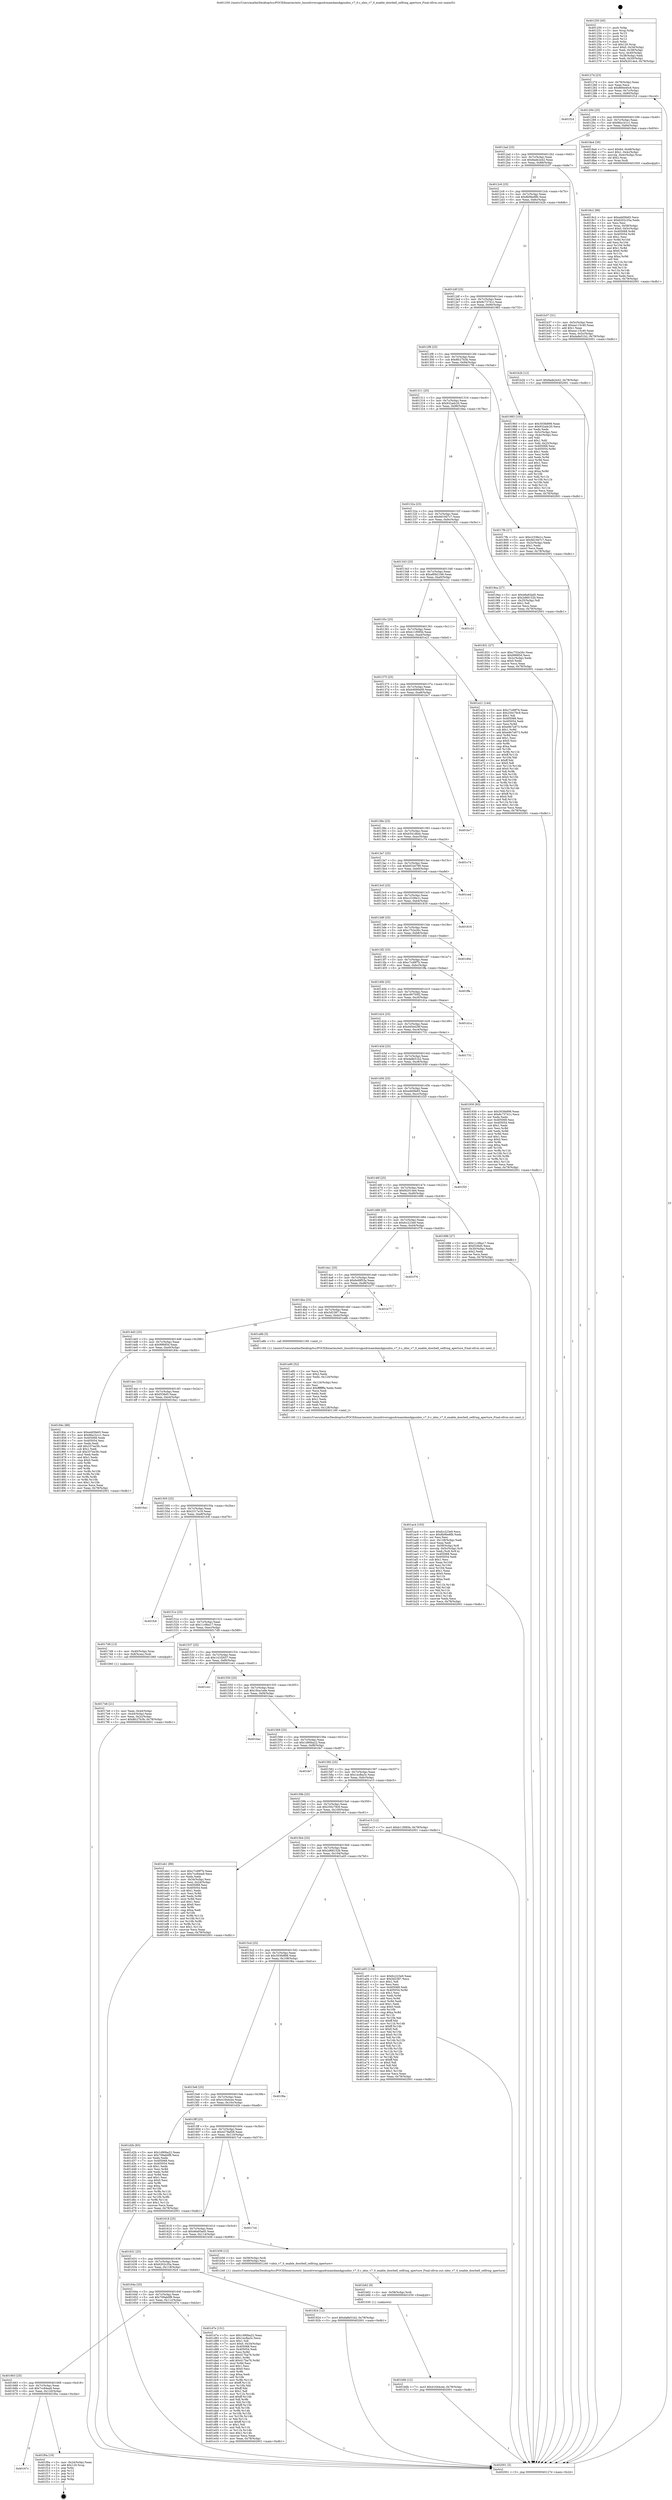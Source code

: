 digraph "0x401250" {
  label = "0x401250 (/mnt/c/Users/mathe/Desktop/tcc/POCII/binaries/extr_linuxdriversgpudrmamdamdgpunbio_v7_0.c_nbio_v7_0_enable_doorbell_selfring_aperture_Final-ollvm.out::main(0))"
  labelloc = "t"
  node[shape=record]

  Entry [label="",width=0.3,height=0.3,shape=circle,fillcolor=black,style=filled]
  "0x40127d" [label="{
     0x40127d [23]\l
     | [instrs]\l
     &nbsp;&nbsp;0x40127d \<+3\>: mov -0x78(%rbp),%eax\l
     &nbsp;&nbsp;0x401280 \<+2\>: mov %eax,%ecx\l
     &nbsp;&nbsp;0x401282 \<+6\>: sub $0x860e40c6,%ecx\l
     &nbsp;&nbsp;0x401288 \<+3\>: mov %eax,-0x7c(%rbp)\l
     &nbsp;&nbsp;0x40128b \<+3\>: mov %ecx,-0x80(%rbp)\l
     &nbsp;&nbsp;0x40128e \<+6\>: je 0000000000401f1d \<main+0xccd\>\l
  }"]
  "0x401f1d" [label="{
     0x401f1d\l
  }", style=dashed]
  "0x401294" [label="{
     0x401294 [25]\l
     | [instrs]\l
     &nbsp;&nbsp;0x401294 \<+5\>: jmp 0000000000401299 \<main+0x49\>\l
     &nbsp;&nbsp;0x401299 \<+3\>: mov -0x7c(%rbp),%eax\l
     &nbsp;&nbsp;0x40129c \<+5\>: sub $0x86a1b1c1,%eax\l
     &nbsp;&nbsp;0x4012a1 \<+6\>: mov %eax,-0x84(%rbp)\l
     &nbsp;&nbsp;0x4012a7 \<+6\>: je 00000000004018a4 \<main+0x654\>\l
  }"]
  Exit [label="",width=0.3,height=0.3,shape=circle,fillcolor=black,style=filled,peripheries=2]
  "0x4018a4" [label="{
     0x4018a4 [30]\l
     | [instrs]\l
     &nbsp;&nbsp;0x4018a4 \<+7\>: movl $0x64,-0x48(%rbp)\l
     &nbsp;&nbsp;0x4018ab \<+7\>: movl $0x1,-0x4c(%rbp)\l
     &nbsp;&nbsp;0x4018b2 \<+4\>: movslq -0x4c(%rbp),%rax\l
     &nbsp;&nbsp;0x4018b6 \<+4\>: shl $0x2,%rax\l
     &nbsp;&nbsp;0x4018ba \<+3\>: mov %rax,%rdi\l
     &nbsp;&nbsp;0x4018bd \<+5\>: call 0000000000401050 \<malloc@plt\>\l
     | [calls]\l
     &nbsp;&nbsp;0x401050 \{1\} (unknown)\l
  }"]
  "0x4012ad" [label="{
     0x4012ad [25]\l
     | [instrs]\l
     &nbsp;&nbsp;0x4012ad \<+5\>: jmp 00000000004012b2 \<main+0x62\>\l
     &nbsp;&nbsp;0x4012b2 \<+3\>: mov -0x7c(%rbp),%eax\l
     &nbsp;&nbsp;0x4012b5 \<+5\>: sub $0x8ade2e42,%eax\l
     &nbsp;&nbsp;0x4012ba \<+6\>: mov %eax,-0x88(%rbp)\l
     &nbsp;&nbsp;0x4012c0 \<+6\>: je 0000000000401b37 \<main+0x8e7\>\l
  }"]
  "0x40167c" [label="{
     0x40167c\l
  }", style=dashed]
  "0x401b37" [label="{
     0x401b37 [31]\l
     | [instrs]\l
     &nbsp;&nbsp;0x401b37 \<+3\>: mov -0x5c(%rbp),%eax\l
     &nbsp;&nbsp;0x401b3a \<+5\>: add $0xea115c40,%eax\l
     &nbsp;&nbsp;0x401b3f \<+3\>: add $0x1,%eax\l
     &nbsp;&nbsp;0x401b42 \<+5\>: sub $0xea115c40,%eax\l
     &nbsp;&nbsp;0x401b47 \<+3\>: mov %eax,-0x5c(%rbp)\l
     &nbsp;&nbsp;0x401b4a \<+7\>: movl $0xda8e51b2,-0x78(%rbp)\l
     &nbsp;&nbsp;0x401b51 \<+5\>: jmp 0000000000402001 \<main+0xdb1\>\l
  }"]
  "0x4012c6" [label="{
     0x4012c6 [25]\l
     | [instrs]\l
     &nbsp;&nbsp;0x4012c6 \<+5\>: jmp 00000000004012cb \<main+0x7b\>\l
     &nbsp;&nbsp;0x4012cb \<+3\>: mov -0x7c(%rbp),%eax\l
     &nbsp;&nbsp;0x4012ce \<+5\>: sub $0x8b9be8fb,%eax\l
     &nbsp;&nbsp;0x4012d3 \<+6\>: mov %eax,-0x8c(%rbp)\l
     &nbsp;&nbsp;0x4012d9 \<+6\>: je 0000000000401b2b \<main+0x8db\>\l
  }"]
  "0x401f0a" [label="{
     0x401f0a [19]\l
     | [instrs]\l
     &nbsp;&nbsp;0x401f0a \<+3\>: mov -0x24(%rbp),%eax\l
     &nbsp;&nbsp;0x401f0d \<+7\>: add $0x120,%rsp\l
     &nbsp;&nbsp;0x401f14 \<+1\>: pop %rbx\l
     &nbsp;&nbsp;0x401f15 \<+2\>: pop %r12\l
     &nbsp;&nbsp;0x401f17 \<+2\>: pop %r14\l
     &nbsp;&nbsp;0x401f19 \<+2\>: pop %r15\l
     &nbsp;&nbsp;0x401f1b \<+1\>: pop %rbp\l
     &nbsp;&nbsp;0x401f1c \<+1\>: ret\l
  }"]
  "0x401b2b" [label="{
     0x401b2b [12]\l
     | [instrs]\l
     &nbsp;&nbsp;0x401b2b \<+7\>: movl $0x8ade2e42,-0x78(%rbp)\l
     &nbsp;&nbsp;0x401b32 \<+5\>: jmp 0000000000402001 \<main+0xdb1\>\l
  }"]
  "0x4012df" [label="{
     0x4012df [25]\l
     | [instrs]\l
     &nbsp;&nbsp;0x4012df \<+5\>: jmp 00000000004012e4 \<main+0x94\>\l
     &nbsp;&nbsp;0x4012e4 \<+3\>: mov -0x7c(%rbp),%eax\l
     &nbsp;&nbsp;0x4012e7 \<+5\>: sub $0x8c73741c,%eax\l
     &nbsp;&nbsp;0x4012ec \<+6\>: mov %eax,-0x90(%rbp)\l
     &nbsp;&nbsp;0x4012f2 \<+6\>: je 0000000000401983 \<main+0x733\>\l
  }"]
  "0x401663" [label="{
     0x401663 [25]\l
     | [instrs]\l
     &nbsp;&nbsp;0x401663 \<+5\>: jmp 0000000000401668 \<main+0x418\>\l
     &nbsp;&nbsp;0x401668 \<+3\>: mov -0x7c(%rbp),%eax\l
     &nbsp;&nbsp;0x40166b \<+5\>: sub $0x7cc84ea9,%eax\l
     &nbsp;&nbsp;0x401670 \<+6\>: mov %eax,-0x120(%rbp)\l
     &nbsp;&nbsp;0x401676 \<+6\>: je 0000000000401f0a \<main+0xcba\>\l
  }"]
  "0x401983" [label="{
     0x401983 [103]\l
     | [instrs]\l
     &nbsp;&nbsp;0x401983 \<+5\>: mov $0x303fe898,%eax\l
     &nbsp;&nbsp;0x401988 \<+5\>: mov $0x932adc20,%ecx\l
     &nbsp;&nbsp;0x40198d \<+2\>: xor %edx,%edx\l
     &nbsp;&nbsp;0x40198f \<+3\>: mov -0x5c(%rbp),%esi\l
     &nbsp;&nbsp;0x401992 \<+3\>: cmp -0x4c(%rbp),%esi\l
     &nbsp;&nbsp;0x401995 \<+4\>: setl %dil\l
     &nbsp;&nbsp;0x401999 \<+4\>: and $0x1,%dil\l
     &nbsp;&nbsp;0x40199d \<+4\>: mov %dil,-0x25(%rbp)\l
     &nbsp;&nbsp;0x4019a1 \<+7\>: mov 0x405068,%esi\l
     &nbsp;&nbsp;0x4019a8 \<+8\>: mov 0x405054,%r8d\l
     &nbsp;&nbsp;0x4019b0 \<+3\>: sub $0x1,%edx\l
     &nbsp;&nbsp;0x4019b3 \<+3\>: mov %esi,%r9d\l
     &nbsp;&nbsp;0x4019b6 \<+3\>: add %edx,%r9d\l
     &nbsp;&nbsp;0x4019b9 \<+4\>: imul %r9d,%esi\l
     &nbsp;&nbsp;0x4019bd \<+3\>: and $0x1,%esi\l
     &nbsp;&nbsp;0x4019c0 \<+3\>: cmp $0x0,%esi\l
     &nbsp;&nbsp;0x4019c3 \<+4\>: sete %dil\l
     &nbsp;&nbsp;0x4019c7 \<+4\>: cmp $0xa,%r8d\l
     &nbsp;&nbsp;0x4019cb \<+4\>: setl %r10b\l
     &nbsp;&nbsp;0x4019cf \<+3\>: mov %dil,%r11b\l
     &nbsp;&nbsp;0x4019d2 \<+3\>: and %r10b,%r11b\l
     &nbsp;&nbsp;0x4019d5 \<+3\>: xor %r10b,%dil\l
     &nbsp;&nbsp;0x4019d8 \<+3\>: or %dil,%r11b\l
     &nbsp;&nbsp;0x4019db \<+4\>: test $0x1,%r11b\l
     &nbsp;&nbsp;0x4019df \<+3\>: cmovne %ecx,%eax\l
     &nbsp;&nbsp;0x4019e2 \<+3\>: mov %eax,-0x78(%rbp)\l
     &nbsp;&nbsp;0x4019e5 \<+5\>: jmp 0000000000402001 \<main+0xdb1\>\l
  }"]
  "0x4012f8" [label="{
     0x4012f8 [25]\l
     | [instrs]\l
     &nbsp;&nbsp;0x4012f8 \<+5\>: jmp 00000000004012fd \<main+0xad\>\l
     &nbsp;&nbsp;0x4012fd \<+3\>: mov -0x7c(%rbp),%eax\l
     &nbsp;&nbsp;0x401300 \<+5\>: sub $0x8fc27b3b,%eax\l
     &nbsp;&nbsp;0x401305 \<+6\>: mov %eax,-0x94(%rbp)\l
     &nbsp;&nbsp;0x40130b \<+6\>: je 00000000004017fb \<main+0x5ab\>\l
  }"]
  "0x401d7e" [label="{
     0x401d7e [151]\l
     | [instrs]\l
     &nbsp;&nbsp;0x401d7e \<+5\>: mov $0x1d90ba22,%eax\l
     &nbsp;&nbsp;0x401d83 \<+5\>: mov $0x1ecfba3c,%ecx\l
     &nbsp;&nbsp;0x401d88 \<+2\>: mov $0x1,%dl\l
     &nbsp;&nbsp;0x401d8a \<+7\>: movl $0x0,-0x34(%rbp)\l
     &nbsp;&nbsp;0x401d91 \<+7\>: mov 0x405068,%esi\l
     &nbsp;&nbsp;0x401d98 \<+7\>: mov 0x405054,%edi\l
     &nbsp;&nbsp;0x401d9f \<+3\>: mov %esi,%r8d\l
     &nbsp;&nbsp;0x401da2 \<+7\>: sub $0x417ba76,%r8d\l
     &nbsp;&nbsp;0x401da9 \<+4\>: sub $0x1,%r8d\l
     &nbsp;&nbsp;0x401dad \<+7\>: add $0x417ba76,%r8d\l
     &nbsp;&nbsp;0x401db4 \<+4\>: imul %r8d,%esi\l
     &nbsp;&nbsp;0x401db8 \<+3\>: and $0x1,%esi\l
     &nbsp;&nbsp;0x401dbb \<+3\>: cmp $0x0,%esi\l
     &nbsp;&nbsp;0x401dbe \<+4\>: sete %r9b\l
     &nbsp;&nbsp;0x401dc2 \<+3\>: cmp $0xa,%edi\l
     &nbsp;&nbsp;0x401dc5 \<+4\>: setl %r10b\l
     &nbsp;&nbsp;0x401dc9 \<+3\>: mov %r9b,%r11b\l
     &nbsp;&nbsp;0x401dcc \<+4\>: xor $0xff,%r11b\l
     &nbsp;&nbsp;0x401dd0 \<+3\>: mov %r10b,%bl\l
     &nbsp;&nbsp;0x401dd3 \<+3\>: xor $0xff,%bl\l
     &nbsp;&nbsp;0x401dd6 \<+3\>: xor $0x1,%dl\l
     &nbsp;&nbsp;0x401dd9 \<+3\>: mov %r11b,%r14b\l
     &nbsp;&nbsp;0x401ddc \<+4\>: and $0xff,%r14b\l
     &nbsp;&nbsp;0x401de0 \<+3\>: and %dl,%r9b\l
     &nbsp;&nbsp;0x401de3 \<+3\>: mov %bl,%r15b\l
     &nbsp;&nbsp;0x401de6 \<+4\>: and $0xff,%r15b\l
     &nbsp;&nbsp;0x401dea \<+3\>: and %dl,%r10b\l
     &nbsp;&nbsp;0x401ded \<+3\>: or %r9b,%r14b\l
     &nbsp;&nbsp;0x401df0 \<+3\>: or %r10b,%r15b\l
     &nbsp;&nbsp;0x401df3 \<+3\>: xor %r15b,%r14b\l
     &nbsp;&nbsp;0x401df6 \<+3\>: or %bl,%r11b\l
     &nbsp;&nbsp;0x401df9 \<+4\>: xor $0xff,%r11b\l
     &nbsp;&nbsp;0x401dfd \<+3\>: or $0x1,%dl\l
     &nbsp;&nbsp;0x401e00 \<+3\>: and %dl,%r11b\l
     &nbsp;&nbsp;0x401e03 \<+3\>: or %r11b,%r14b\l
     &nbsp;&nbsp;0x401e06 \<+4\>: test $0x1,%r14b\l
     &nbsp;&nbsp;0x401e0a \<+3\>: cmovne %ecx,%eax\l
     &nbsp;&nbsp;0x401e0d \<+3\>: mov %eax,-0x78(%rbp)\l
     &nbsp;&nbsp;0x401e10 \<+5\>: jmp 0000000000402001 \<main+0xdb1\>\l
  }"]
  "0x4017fb" [label="{
     0x4017fb [27]\l
     | [instrs]\l
     &nbsp;&nbsp;0x4017fb \<+5\>: mov $0xc2336e1c,%eax\l
     &nbsp;&nbsp;0x401800 \<+5\>: mov $0x9d19d7c7,%ecx\l
     &nbsp;&nbsp;0x401805 \<+3\>: mov -0x2c(%rbp),%edx\l
     &nbsp;&nbsp;0x401808 \<+3\>: cmp $0x1,%edx\l
     &nbsp;&nbsp;0x40180b \<+3\>: cmovl %ecx,%eax\l
     &nbsp;&nbsp;0x40180e \<+3\>: mov %eax,-0x78(%rbp)\l
     &nbsp;&nbsp;0x401811 \<+5\>: jmp 0000000000402001 \<main+0xdb1\>\l
  }"]
  "0x401311" [label="{
     0x401311 [25]\l
     | [instrs]\l
     &nbsp;&nbsp;0x401311 \<+5\>: jmp 0000000000401316 \<main+0xc6\>\l
     &nbsp;&nbsp;0x401316 \<+3\>: mov -0x7c(%rbp),%eax\l
     &nbsp;&nbsp;0x401319 \<+5\>: sub $0x932adc20,%eax\l
     &nbsp;&nbsp;0x40131e \<+6\>: mov %eax,-0x98(%rbp)\l
     &nbsp;&nbsp;0x401324 \<+6\>: je 00000000004019ea \<main+0x79a\>\l
  }"]
  "0x401b6b" [label="{
     0x401b6b [12]\l
     | [instrs]\l
     &nbsp;&nbsp;0x401b6b \<+7\>: movl $0x41644cee,-0x78(%rbp)\l
     &nbsp;&nbsp;0x401b72 \<+5\>: jmp 0000000000402001 \<main+0xdb1\>\l
  }"]
  "0x4019ea" [label="{
     0x4019ea [27]\l
     | [instrs]\l
     &nbsp;&nbsp;0x4019ea \<+5\>: mov $0x46a93ad5,%eax\l
     &nbsp;&nbsp;0x4019ef \<+5\>: mov $0x2d68152b,%ecx\l
     &nbsp;&nbsp;0x4019f4 \<+3\>: mov -0x25(%rbp),%dl\l
     &nbsp;&nbsp;0x4019f7 \<+3\>: test $0x1,%dl\l
     &nbsp;&nbsp;0x4019fa \<+3\>: cmovne %ecx,%eax\l
     &nbsp;&nbsp;0x4019fd \<+3\>: mov %eax,-0x78(%rbp)\l
     &nbsp;&nbsp;0x401a00 \<+5\>: jmp 0000000000402001 \<main+0xdb1\>\l
  }"]
  "0x40132a" [label="{
     0x40132a [25]\l
     | [instrs]\l
     &nbsp;&nbsp;0x40132a \<+5\>: jmp 000000000040132f \<main+0xdf\>\l
     &nbsp;&nbsp;0x40132f \<+3\>: mov -0x7c(%rbp),%eax\l
     &nbsp;&nbsp;0x401332 \<+5\>: sub $0x9d19d7c7,%eax\l
     &nbsp;&nbsp;0x401337 \<+6\>: mov %eax,-0x9c(%rbp)\l
     &nbsp;&nbsp;0x40133d \<+6\>: je 0000000000401831 \<main+0x5e1\>\l
  }"]
  "0x401b62" [label="{
     0x401b62 [9]\l
     | [instrs]\l
     &nbsp;&nbsp;0x401b62 \<+4\>: mov -0x58(%rbp),%rdi\l
     &nbsp;&nbsp;0x401b66 \<+5\>: call 0000000000401030 \<free@plt\>\l
     | [calls]\l
     &nbsp;&nbsp;0x401030 \{1\} (unknown)\l
  }"]
  "0x401831" [label="{
     0x401831 [27]\l
     | [instrs]\l
     &nbsp;&nbsp;0x401831 \<+5\>: mov $0xc752e26c,%eax\l
     &nbsp;&nbsp;0x401836 \<+5\>: mov $0x99685d,%ecx\l
     &nbsp;&nbsp;0x40183b \<+3\>: mov -0x2c(%rbp),%edx\l
     &nbsp;&nbsp;0x40183e \<+3\>: cmp $0x0,%edx\l
     &nbsp;&nbsp;0x401841 \<+3\>: cmove %ecx,%eax\l
     &nbsp;&nbsp;0x401844 \<+3\>: mov %eax,-0x78(%rbp)\l
     &nbsp;&nbsp;0x401847 \<+5\>: jmp 0000000000402001 \<main+0xdb1\>\l
  }"]
  "0x401343" [label="{
     0x401343 [25]\l
     | [instrs]\l
     &nbsp;&nbsp;0x401343 \<+5\>: jmp 0000000000401348 \<main+0xf8\>\l
     &nbsp;&nbsp;0x401348 \<+3\>: mov -0x7c(%rbp),%eax\l
     &nbsp;&nbsp;0x40134b \<+5\>: sub $0xa80b2166,%eax\l
     &nbsp;&nbsp;0x401350 \<+6\>: mov %eax,-0xa0(%rbp)\l
     &nbsp;&nbsp;0x401356 \<+6\>: je 0000000000401c21 \<main+0x9d1\>\l
  }"]
  "0x401ac4" [label="{
     0x401ac4 [103]\l
     | [instrs]\l
     &nbsp;&nbsp;0x401ac4 \<+5\>: mov $0xfcc223e9,%ecx\l
     &nbsp;&nbsp;0x401ac9 \<+5\>: mov $0x8b9be8fb,%edx\l
     &nbsp;&nbsp;0x401ace \<+2\>: xor %esi,%esi\l
     &nbsp;&nbsp;0x401ad0 \<+6\>: mov -0x128(%rbp),%edi\l
     &nbsp;&nbsp;0x401ad6 \<+3\>: imul %eax,%edi\l
     &nbsp;&nbsp;0x401ad9 \<+4\>: mov -0x58(%rbp),%r8\l
     &nbsp;&nbsp;0x401add \<+4\>: movslq -0x5c(%rbp),%r9\l
     &nbsp;&nbsp;0x401ae1 \<+4\>: mov %edi,(%r8,%r9,4)\l
     &nbsp;&nbsp;0x401ae5 \<+7\>: mov 0x405068,%eax\l
     &nbsp;&nbsp;0x401aec \<+7\>: mov 0x405054,%edi\l
     &nbsp;&nbsp;0x401af3 \<+3\>: sub $0x1,%esi\l
     &nbsp;&nbsp;0x401af6 \<+3\>: mov %eax,%r10d\l
     &nbsp;&nbsp;0x401af9 \<+3\>: add %esi,%r10d\l
     &nbsp;&nbsp;0x401afc \<+4\>: imul %r10d,%eax\l
     &nbsp;&nbsp;0x401b00 \<+3\>: and $0x1,%eax\l
     &nbsp;&nbsp;0x401b03 \<+3\>: cmp $0x0,%eax\l
     &nbsp;&nbsp;0x401b06 \<+4\>: sete %r11b\l
     &nbsp;&nbsp;0x401b0a \<+3\>: cmp $0xa,%edi\l
     &nbsp;&nbsp;0x401b0d \<+3\>: setl %bl\l
     &nbsp;&nbsp;0x401b10 \<+3\>: mov %r11b,%r14b\l
     &nbsp;&nbsp;0x401b13 \<+3\>: and %bl,%r14b\l
     &nbsp;&nbsp;0x401b16 \<+3\>: xor %bl,%r11b\l
     &nbsp;&nbsp;0x401b19 \<+3\>: or %r11b,%r14b\l
     &nbsp;&nbsp;0x401b1c \<+4\>: test $0x1,%r14b\l
     &nbsp;&nbsp;0x401b20 \<+3\>: cmovne %edx,%ecx\l
     &nbsp;&nbsp;0x401b23 \<+3\>: mov %ecx,-0x78(%rbp)\l
     &nbsp;&nbsp;0x401b26 \<+5\>: jmp 0000000000402001 \<main+0xdb1\>\l
  }"]
  "0x401c21" [label="{
     0x401c21\l
  }", style=dashed]
  "0x40135c" [label="{
     0x40135c [25]\l
     | [instrs]\l
     &nbsp;&nbsp;0x40135c \<+5\>: jmp 0000000000401361 \<main+0x111\>\l
     &nbsp;&nbsp;0x401361 \<+3\>: mov -0x7c(%rbp),%eax\l
     &nbsp;&nbsp;0x401364 \<+5\>: sub $0xb11f085b,%eax\l
     &nbsp;&nbsp;0x401369 \<+6\>: mov %eax,-0xa4(%rbp)\l
     &nbsp;&nbsp;0x40136f \<+6\>: je 0000000000401e21 \<main+0xbd1\>\l
  }"]
  "0x401a90" [label="{
     0x401a90 [52]\l
     | [instrs]\l
     &nbsp;&nbsp;0x401a90 \<+2\>: xor %ecx,%ecx\l
     &nbsp;&nbsp;0x401a92 \<+5\>: mov $0x2,%edx\l
     &nbsp;&nbsp;0x401a97 \<+6\>: mov %edx,-0x124(%rbp)\l
     &nbsp;&nbsp;0x401a9d \<+1\>: cltd\l
     &nbsp;&nbsp;0x401a9e \<+6\>: mov -0x124(%rbp),%esi\l
     &nbsp;&nbsp;0x401aa4 \<+2\>: idiv %esi\l
     &nbsp;&nbsp;0x401aa6 \<+6\>: imul $0xfffffffe,%edx,%edx\l
     &nbsp;&nbsp;0x401aac \<+2\>: mov %ecx,%edi\l
     &nbsp;&nbsp;0x401aae \<+2\>: sub %edx,%edi\l
     &nbsp;&nbsp;0x401ab0 \<+2\>: mov %ecx,%edx\l
     &nbsp;&nbsp;0x401ab2 \<+3\>: sub $0x1,%edx\l
     &nbsp;&nbsp;0x401ab5 \<+2\>: add %edx,%edi\l
     &nbsp;&nbsp;0x401ab7 \<+2\>: sub %edi,%ecx\l
     &nbsp;&nbsp;0x401ab9 \<+6\>: mov %ecx,-0x128(%rbp)\l
     &nbsp;&nbsp;0x401abf \<+5\>: call 0000000000401160 \<next_i\>\l
     | [calls]\l
     &nbsp;&nbsp;0x401160 \{1\} (/mnt/c/Users/mathe/Desktop/tcc/POCII/binaries/extr_linuxdriversgpudrmamdamdgpunbio_v7_0.c_nbio_v7_0_enable_doorbell_selfring_aperture_Final-ollvm.out::next_i)\l
  }"]
  "0x401e21" [label="{
     0x401e21 [144]\l
     | [instrs]\l
     &nbsp;&nbsp;0x401e21 \<+5\>: mov $0xc7cd9f7b,%eax\l
     &nbsp;&nbsp;0x401e26 \<+5\>: mov $0x250c79c9,%ecx\l
     &nbsp;&nbsp;0x401e2b \<+2\>: mov $0x1,%dl\l
     &nbsp;&nbsp;0x401e2d \<+7\>: mov 0x405068,%esi\l
     &nbsp;&nbsp;0x401e34 \<+7\>: mov 0x405054,%edi\l
     &nbsp;&nbsp;0x401e3b \<+3\>: mov %esi,%r8d\l
     &nbsp;&nbsp;0x401e3e \<+7\>: sub $0xe9e7a973,%r8d\l
     &nbsp;&nbsp;0x401e45 \<+4\>: sub $0x1,%r8d\l
     &nbsp;&nbsp;0x401e49 \<+7\>: add $0xe9e7a973,%r8d\l
     &nbsp;&nbsp;0x401e50 \<+4\>: imul %r8d,%esi\l
     &nbsp;&nbsp;0x401e54 \<+3\>: and $0x1,%esi\l
     &nbsp;&nbsp;0x401e57 \<+3\>: cmp $0x0,%esi\l
     &nbsp;&nbsp;0x401e5a \<+4\>: sete %r9b\l
     &nbsp;&nbsp;0x401e5e \<+3\>: cmp $0xa,%edi\l
     &nbsp;&nbsp;0x401e61 \<+4\>: setl %r10b\l
     &nbsp;&nbsp;0x401e65 \<+3\>: mov %r9b,%r11b\l
     &nbsp;&nbsp;0x401e68 \<+4\>: xor $0xff,%r11b\l
     &nbsp;&nbsp;0x401e6c \<+3\>: mov %r10b,%bl\l
     &nbsp;&nbsp;0x401e6f \<+3\>: xor $0xff,%bl\l
     &nbsp;&nbsp;0x401e72 \<+3\>: xor $0x0,%dl\l
     &nbsp;&nbsp;0x401e75 \<+3\>: mov %r11b,%r14b\l
     &nbsp;&nbsp;0x401e78 \<+4\>: and $0x0,%r14b\l
     &nbsp;&nbsp;0x401e7c \<+3\>: and %dl,%r9b\l
     &nbsp;&nbsp;0x401e7f \<+3\>: mov %bl,%r15b\l
     &nbsp;&nbsp;0x401e82 \<+4\>: and $0x0,%r15b\l
     &nbsp;&nbsp;0x401e86 \<+3\>: and %dl,%r10b\l
     &nbsp;&nbsp;0x401e89 \<+3\>: or %r9b,%r14b\l
     &nbsp;&nbsp;0x401e8c \<+3\>: or %r10b,%r15b\l
     &nbsp;&nbsp;0x401e8f \<+3\>: xor %r15b,%r14b\l
     &nbsp;&nbsp;0x401e92 \<+3\>: or %bl,%r11b\l
     &nbsp;&nbsp;0x401e95 \<+4\>: xor $0xff,%r11b\l
     &nbsp;&nbsp;0x401e99 \<+3\>: or $0x0,%dl\l
     &nbsp;&nbsp;0x401e9c \<+3\>: and %dl,%r11b\l
     &nbsp;&nbsp;0x401e9f \<+3\>: or %r11b,%r14b\l
     &nbsp;&nbsp;0x401ea2 \<+4\>: test $0x1,%r14b\l
     &nbsp;&nbsp;0x401ea6 \<+3\>: cmovne %ecx,%eax\l
     &nbsp;&nbsp;0x401ea9 \<+3\>: mov %eax,-0x78(%rbp)\l
     &nbsp;&nbsp;0x401eac \<+5\>: jmp 0000000000402001 \<main+0xdb1\>\l
  }"]
  "0x401375" [label="{
     0x401375 [25]\l
     | [instrs]\l
     &nbsp;&nbsp;0x401375 \<+5\>: jmp 000000000040137a \<main+0x12a\>\l
     &nbsp;&nbsp;0x40137a \<+3\>: mov -0x7c(%rbp),%eax\l
     &nbsp;&nbsp;0x40137d \<+5\>: sub $0xb4690a09,%eax\l
     &nbsp;&nbsp;0x401382 \<+6\>: mov %eax,-0xa8(%rbp)\l
     &nbsp;&nbsp;0x401388 \<+6\>: je 0000000000401bc7 \<main+0x977\>\l
  }"]
  "0x40164a" [label="{
     0x40164a [25]\l
     | [instrs]\l
     &nbsp;&nbsp;0x40164a \<+5\>: jmp 000000000040164f \<main+0x3ff\>\l
     &nbsp;&nbsp;0x40164f \<+3\>: mov -0x7c(%rbp),%eax\l
     &nbsp;&nbsp;0x401652 \<+5\>: sub $0x709ab0f8,%eax\l
     &nbsp;&nbsp;0x401657 \<+6\>: mov %eax,-0x11c(%rbp)\l
     &nbsp;&nbsp;0x40165d \<+6\>: je 0000000000401d7e \<main+0xb2e\>\l
  }"]
  "0x401bc7" [label="{
     0x401bc7\l
  }", style=dashed]
  "0x40138e" [label="{
     0x40138e [25]\l
     | [instrs]\l
     &nbsp;&nbsp;0x40138e \<+5\>: jmp 0000000000401393 \<main+0x143\>\l
     &nbsp;&nbsp;0x401393 \<+3\>: mov -0x7c(%rbp),%eax\l
     &nbsp;&nbsp;0x401396 \<+5\>: sub $0xb541dbdc,%eax\l
     &nbsp;&nbsp;0x40139b \<+6\>: mov %eax,-0xac(%rbp)\l
     &nbsp;&nbsp;0x4013a1 \<+6\>: je 0000000000401c74 \<main+0xa24\>\l
  }"]
  "0x401924" [label="{
     0x401924 [12]\l
     | [instrs]\l
     &nbsp;&nbsp;0x401924 \<+7\>: movl $0xda8e51b2,-0x78(%rbp)\l
     &nbsp;&nbsp;0x40192b \<+5\>: jmp 0000000000402001 \<main+0xdb1\>\l
  }"]
  "0x401c74" [label="{
     0x401c74\l
  }", style=dashed]
  "0x4013a7" [label="{
     0x4013a7 [25]\l
     | [instrs]\l
     &nbsp;&nbsp;0x4013a7 \<+5\>: jmp 00000000004013ac \<main+0x15c\>\l
     &nbsp;&nbsp;0x4013ac \<+3\>: mov -0x7c(%rbp),%eax\l
     &nbsp;&nbsp;0x4013af \<+5\>: sub $0xb91b4799,%eax\l
     &nbsp;&nbsp;0x4013b4 \<+6\>: mov %eax,-0xb0(%rbp)\l
     &nbsp;&nbsp;0x4013ba \<+6\>: je 0000000000401ced \<main+0xa9d\>\l
  }"]
  "0x401631" [label="{
     0x401631 [25]\l
     | [instrs]\l
     &nbsp;&nbsp;0x401631 \<+5\>: jmp 0000000000401636 \<main+0x3e6\>\l
     &nbsp;&nbsp;0x401636 \<+3\>: mov -0x7c(%rbp),%eax\l
     &nbsp;&nbsp;0x401639 \<+5\>: sub $0x6202c35a,%eax\l
     &nbsp;&nbsp;0x40163e \<+6\>: mov %eax,-0x118(%rbp)\l
     &nbsp;&nbsp;0x401644 \<+6\>: je 0000000000401924 \<main+0x6d4\>\l
  }"]
  "0x401ced" [label="{
     0x401ced\l
  }", style=dashed]
  "0x4013c0" [label="{
     0x4013c0 [25]\l
     | [instrs]\l
     &nbsp;&nbsp;0x4013c0 \<+5\>: jmp 00000000004013c5 \<main+0x175\>\l
     &nbsp;&nbsp;0x4013c5 \<+3\>: mov -0x7c(%rbp),%eax\l
     &nbsp;&nbsp;0x4013c8 \<+5\>: sub $0xc2336e1c,%eax\l
     &nbsp;&nbsp;0x4013cd \<+6\>: mov %eax,-0xb4(%rbp)\l
     &nbsp;&nbsp;0x4013d3 \<+6\>: je 0000000000401816 \<main+0x5c6\>\l
  }"]
  "0x401b56" [label="{
     0x401b56 [12]\l
     | [instrs]\l
     &nbsp;&nbsp;0x401b56 \<+4\>: mov -0x58(%rbp),%rdi\l
     &nbsp;&nbsp;0x401b5a \<+3\>: mov -0x48(%rbp),%esi\l
     &nbsp;&nbsp;0x401b5d \<+5\>: call 0000000000401240 \<nbio_v7_0_enable_doorbell_selfring_aperture\>\l
     | [calls]\l
     &nbsp;&nbsp;0x401240 \{1\} (/mnt/c/Users/mathe/Desktop/tcc/POCII/binaries/extr_linuxdriversgpudrmamdamdgpunbio_v7_0.c_nbio_v7_0_enable_doorbell_selfring_aperture_Final-ollvm.out::nbio_v7_0_enable_doorbell_selfring_aperture)\l
  }"]
  "0x401816" [label="{
     0x401816\l
  }", style=dashed]
  "0x4013d9" [label="{
     0x4013d9 [25]\l
     | [instrs]\l
     &nbsp;&nbsp;0x4013d9 \<+5\>: jmp 00000000004013de \<main+0x18e\>\l
     &nbsp;&nbsp;0x4013de \<+3\>: mov -0x7c(%rbp),%eax\l
     &nbsp;&nbsp;0x4013e1 \<+5\>: sub $0xc752e26c,%eax\l
     &nbsp;&nbsp;0x4013e6 \<+6\>: mov %eax,-0xb8(%rbp)\l
     &nbsp;&nbsp;0x4013ec \<+6\>: je 0000000000401d0e \<main+0xabe\>\l
  }"]
  "0x401618" [label="{
     0x401618 [25]\l
     | [instrs]\l
     &nbsp;&nbsp;0x401618 \<+5\>: jmp 000000000040161d \<main+0x3cd\>\l
     &nbsp;&nbsp;0x40161d \<+3\>: mov -0x7c(%rbp),%eax\l
     &nbsp;&nbsp;0x401620 \<+5\>: sub $0x46a93ad5,%eax\l
     &nbsp;&nbsp;0x401625 \<+6\>: mov %eax,-0x114(%rbp)\l
     &nbsp;&nbsp;0x40162b \<+6\>: je 0000000000401b56 \<main+0x906\>\l
  }"]
  "0x401d0e" [label="{
     0x401d0e\l
  }", style=dashed]
  "0x4013f2" [label="{
     0x4013f2 [25]\l
     | [instrs]\l
     &nbsp;&nbsp;0x4013f2 \<+5\>: jmp 00000000004013f7 \<main+0x1a7\>\l
     &nbsp;&nbsp;0x4013f7 \<+3\>: mov -0x7c(%rbp),%eax\l
     &nbsp;&nbsp;0x4013fa \<+5\>: sub $0xc7cd9f7b,%eax\l
     &nbsp;&nbsp;0x4013ff \<+6\>: mov %eax,-0xbc(%rbp)\l
     &nbsp;&nbsp;0x401405 \<+6\>: je 0000000000401ffa \<main+0xdaa\>\l
  }"]
  "0x4017cd" [label="{
     0x4017cd\l
  }", style=dashed]
  "0x401ffa" [label="{
     0x401ffa\l
  }", style=dashed]
  "0x40140b" [label="{
     0x40140b [25]\l
     | [instrs]\l
     &nbsp;&nbsp;0x40140b \<+5\>: jmp 0000000000401410 \<main+0x1c0\>\l
     &nbsp;&nbsp;0x401410 \<+3\>: mov -0x7c(%rbp),%eax\l
     &nbsp;&nbsp;0x401413 \<+5\>: sub $0xc90750f2,%eax\l
     &nbsp;&nbsp;0x401418 \<+6\>: mov %eax,-0xc0(%rbp)\l
     &nbsp;&nbsp;0x40141e \<+6\>: je 0000000000401d1a \<main+0xaca\>\l
  }"]
  "0x4015ff" [label="{
     0x4015ff [25]\l
     | [instrs]\l
     &nbsp;&nbsp;0x4015ff \<+5\>: jmp 0000000000401604 \<main+0x3b4\>\l
     &nbsp;&nbsp;0x401604 \<+3\>: mov -0x7c(%rbp),%eax\l
     &nbsp;&nbsp;0x401607 \<+5\>: sub $0x4278af28,%eax\l
     &nbsp;&nbsp;0x40160c \<+6\>: mov %eax,-0x110(%rbp)\l
     &nbsp;&nbsp;0x401612 \<+6\>: je 00000000004017cd \<main+0x57d\>\l
  }"]
  "0x401d1a" [label="{
     0x401d1a\l
  }", style=dashed]
  "0x401424" [label="{
     0x401424 [25]\l
     | [instrs]\l
     &nbsp;&nbsp;0x401424 \<+5\>: jmp 0000000000401429 \<main+0x1d9\>\l
     &nbsp;&nbsp;0x401429 \<+3\>: mov -0x7c(%rbp),%eax\l
     &nbsp;&nbsp;0x40142c \<+5\>: sub $0xd45e429f,%eax\l
     &nbsp;&nbsp;0x401431 \<+6\>: mov %eax,-0xc4(%rbp)\l
     &nbsp;&nbsp;0x401437 \<+6\>: je 0000000000401731 \<main+0x4e1\>\l
  }"]
  "0x401d2b" [label="{
     0x401d2b [83]\l
     | [instrs]\l
     &nbsp;&nbsp;0x401d2b \<+5\>: mov $0x1d90ba22,%eax\l
     &nbsp;&nbsp;0x401d30 \<+5\>: mov $0x709ab0f8,%ecx\l
     &nbsp;&nbsp;0x401d35 \<+2\>: xor %edx,%edx\l
     &nbsp;&nbsp;0x401d37 \<+7\>: mov 0x405068,%esi\l
     &nbsp;&nbsp;0x401d3e \<+7\>: mov 0x405054,%edi\l
     &nbsp;&nbsp;0x401d45 \<+3\>: sub $0x1,%edx\l
     &nbsp;&nbsp;0x401d48 \<+3\>: mov %esi,%r8d\l
     &nbsp;&nbsp;0x401d4b \<+3\>: add %edx,%r8d\l
     &nbsp;&nbsp;0x401d4e \<+4\>: imul %r8d,%esi\l
     &nbsp;&nbsp;0x401d52 \<+3\>: and $0x1,%esi\l
     &nbsp;&nbsp;0x401d55 \<+3\>: cmp $0x0,%esi\l
     &nbsp;&nbsp;0x401d58 \<+4\>: sete %r9b\l
     &nbsp;&nbsp;0x401d5c \<+3\>: cmp $0xa,%edi\l
     &nbsp;&nbsp;0x401d5f \<+4\>: setl %r10b\l
     &nbsp;&nbsp;0x401d63 \<+3\>: mov %r9b,%r11b\l
     &nbsp;&nbsp;0x401d66 \<+3\>: and %r10b,%r11b\l
     &nbsp;&nbsp;0x401d69 \<+3\>: xor %r10b,%r9b\l
     &nbsp;&nbsp;0x401d6c \<+3\>: or %r9b,%r11b\l
     &nbsp;&nbsp;0x401d6f \<+4\>: test $0x1,%r11b\l
     &nbsp;&nbsp;0x401d73 \<+3\>: cmovne %ecx,%eax\l
     &nbsp;&nbsp;0x401d76 \<+3\>: mov %eax,-0x78(%rbp)\l
     &nbsp;&nbsp;0x401d79 \<+5\>: jmp 0000000000402001 \<main+0xdb1\>\l
  }"]
  "0x401731" [label="{
     0x401731\l
  }", style=dashed]
  "0x40143d" [label="{
     0x40143d [25]\l
     | [instrs]\l
     &nbsp;&nbsp;0x40143d \<+5\>: jmp 0000000000401442 \<main+0x1f2\>\l
     &nbsp;&nbsp;0x401442 \<+3\>: mov -0x7c(%rbp),%eax\l
     &nbsp;&nbsp;0x401445 \<+5\>: sub $0xda8e51b2,%eax\l
     &nbsp;&nbsp;0x40144a \<+6\>: mov %eax,-0xc8(%rbp)\l
     &nbsp;&nbsp;0x401450 \<+6\>: je 0000000000401930 \<main+0x6e0\>\l
  }"]
  "0x4015e6" [label="{
     0x4015e6 [25]\l
     | [instrs]\l
     &nbsp;&nbsp;0x4015e6 \<+5\>: jmp 00000000004015eb \<main+0x39b\>\l
     &nbsp;&nbsp;0x4015eb \<+3\>: mov -0x7c(%rbp),%eax\l
     &nbsp;&nbsp;0x4015ee \<+5\>: sub $0x41644cee,%eax\l
     &nbsp;&nbsp;0x4015f3 \<+6\>: mov %eax,-0x10c(%rbp)\l
     &nbsp;&nbsp;0x4015f9 \<+6\>: je 0000000000401d2b \<main+0xadb\>\l
  }"]
  "0x401930" [label="{
     0x401930 [83]\l
     | [instrs]\l
     &nbsp;&nbsp;0x401930 \<+5\>: mov $0x303fe898,%eax\l
     &nbsp;&nbsp;0x401935 \<+5\>: mov $0x8c73741c,%ecx\l
     &nbsp;&nbsp;0x40193a \<+2\>: xor %edx,%edx\l
     &nbsp;&nbsp;0x40193c \<+7\>: mov 0x405068,%esi\l
     &nbsp;&nbsp;0x401943 \<+7\>: mov 0x405054,%edi\l
     &nbsp;&nbsp;0x40194a \<+3\>: sub $0x1,%edx\l
     &nbsp;&nbsp;0x40194d \<+3\>: mov %esi,%r8d\l
     &nbsp;&nbsp;0x401950 \<+3\>: add %edx,%r8d\l
     &nbsp;&nbsp;0x401953 \<+4\>: imul %r8d,%esi\l
     &nbsp;&nbsp;0x401957 \<+3\>: and $0x1,%esi\l
     &nbsp;&nbsp;0x40195a \<+3\>: cmp $0x0,%esi\l
     &nbsp;&nbsp;0x40195d \<+4\>: sete %r9b\l
     &nbsp;&nbsp;0x401961 \<+3\>: cmp $0xa,%edi\l
     &nbsp;&nbsp;0x401964 \<+4\>: setl %r10b\l
     &nbsp;&nbsp;0x401968 \<+3\>: mov %r9b,%r11b\l
     &nbsp;&nbsp;0x40196b \<+3\>: and %r10b,%r11b\l
     &nbsp;&nbsp;0x40196e \<+3\>: xor %r10b,%r9b\l
     &nbsp;&nbsp;0x401971 \<+3\>: or %r9b,%r11b\l
     &nbsp;&nbsp;0x401974 \<+4\>: test $0x1,%r11b\l
     &nbsp;&nbsp;0x401978 \<+3\>: cmovne %ecx,%eax\l
     &nbsp;&nbsp;0x40197b \<+3\>: mov %eax,-0x78(%rbp)\l
     &nbsp;&nbsp;0x40197e \<+5\>: jmp 0000000000402001 \<main+0xdb1\>\l
  }"]
  "0x401456" [label="{
     0x401456 [25]\l
     | [instrs]\l
     &nbsp;&nbsp;0x401456 \<+5\>: jmp 000000000040145b \<main+0x20b\>\l
     &nbsp;&nbsp;0x40145b \<+3\>: mov -0x7c(%rbp),%eax\l
     &nbsp;&nbsp;0x40145e \<+5\>: sub $0xedd5fe65,%eax\l
     &nbsp;&nbsp;0x401463 \<+6\>: mov %eax,-0xcc(%rbp)\l
     &nbsp;&nbsp;0x401469 \<+6\>: je 0000000000401f35 \<main+0xce5\>\l
  }"]
  "0x401f6a" [label="{
     0x401f6a\l
  }", style=dashed]
  "0x401f35" [label="{
     0x401f35\l
  }", style=dashed]
  "0x40146f" [label="{
     0x40146f [25]\l
     | [instrs]\l
     &nbsp;&nbsp;0x40146f \<+5\>: jmp 0000000000401474 \<main+0x224\>\l
     &nbsp;&nbsp;0x401474 \<+3\>: mov -0x7c(%rbp),%eax\l
     &nbsp;&nbsp;0x401477 \<+5\>: sub $0xf42014e4,%eax\l
     &nbsp;&nbsp;0x40147c \<+6\>: mov %eax,-0xd0(%rbp)\l
     &nbsp;&nbsp;0x401482 \<+6\>: je 0000000000401686 \<main+0x436\>\l
  }"]
  "0x4015cd" [label="{
     0x4015cd [25]\l
     | [instrs]\l
     &nbsp;&nbsp;0x4015cd \<+5\>: jmp 00000000004015d2 \<main+0x382\>\l
     &nbsp;&nbsp;0x4015d2 \<+3\>: mov -0x7c(%rbp),%eax\l
     &nbsp;&nbsp;0x4015d5 \<+5\>: sub $0x303fe898,%eax\l
     &nbsp;&nbsp;0x4015da \<+6\>: mov %eax,-0x108(%rbp)\l
     &nbsp;&nbsp;0x4015e0 \<+6\>: je 0000000000401f6a \<main+0xd1a\>\l
  }"]
  "0x401686" [label="{
     0x401686 [27]\l
     | [instrs]\l
     &nbsp;&nbsp;0x401686 \<+5\>: mov $0x11c9ba17,%eax\l
     &nbsp;&nbsp;0x40168b \<+5\>: mov $0xf336d5,%ecx\l
     &nbsp;&nbsp;0x401690 \<+3\>: mov -0x30(%rbp),%edx\l
     &nbsp;&nbsp;0x401693 \<+3\>: cmp $0x2,%edx\l
     &nbsp;&nbsp;0x401696 \<+3\>: cmovne %ecx,%eax\l
     &nbsp;&nbsp;0x401699 \<+3\>: mov %eax,-0x78(%rbp)\l
     &nbsp;&nbsp;0x40169c \<+5\>: jmp 0000000000402001 \<main+0xdb1\>\l
  }"]
  "0x401488" [label="{
     0x401488 [25]\l
     | [instrs]\l
     &nbsp;&nbsp;0x401488 \<+5\>: jmp 000000000040148d \<main+0x23d\>\l
     &nbsp;&nbsp;0x40148d \<+3\>: mov -0x7c(%rbp),%eax\l
     &nbsp;&nbsp;0x401490 \<+5\>: sub $0xfcc223e9,%eax\l
     &nbsp;&nbsp;0x401495 \<+6\>: mov %eax,-0xd4(%rbp)\l
     &nbsp;&nbsp;0x40149b \<+6\>: je 0000000000401f76 \<main+0xd26\>\l
  }"]
  "0x402001" [label="{
     0x402001 [5]\l
     | [instrs]\l
     &nbsp;&nbsp;0x402001 \<+5\>: jmp 000000000040127d \<main+0x2d\>\l
  }"]
  "0x401250" [label="{
     0x401250 [45]\l
     | [instrs]\l
     &nbsp;&nbsp;0x401250 \<+1\>: push %rbp\l
     &nbsp;&nbsp;0x401251 \<+3\>: mov %rsp,%rbp\l
     &nbsp;&nbsp;0x401254 \<+2\>: push %r15\l
     &nbsp;&nbsp;0x401256 \<+2\>: push %r14\l
     &nbsp;&nbsp;0x401258 \<+2\>: push %r12\l
     &nbsp;&nbsp;0x40125a \<+1\>: push %rbx\l
     &nbsp;&nbsp;0x40125b \<+7\>: sub $0x120,%rsp\l
     &nbsp;&nbsp;0x401262 \<+7\>: movl $0x0,-0x34(%rbp)\l
     &nbsp;&nbsp;0x401269 \<+3\>: mov %edi,-0x38(%rbp)\l
     &nbsp;&nbsp;0x40126c \<+4\>: mov %rsi,-0x40(%rbp)\l
     &nbsp;&nbsp;0x401270 \<+3\>: mov -0x38(%rbp),%edi\l
     &nbsp;&nbsp;0x401273 \<+3\>: mov %edi,-0x30(%rbp)\l
     &nbsp;&nbsp;0x401276 \<+7\>: movl $0xf42014e4,-0x78(%rbp)\l
  }"]
  "0x401a05" [label="{
     0x401a05 [134]\l
     | [instrs]\l
     &nbsp;&nbsp;0x401a05 \<+5\>: mov $0xfcc223e9,%eax\l
     &nbsp;&nbsp;0x401a0a \<+5\>: mov $0x5d2387,%ecx\l
     &nbsp;&nbsp;0x401a0f \<+2\>: mov $0x1,%dl\l
     &nbsp;&nbsp;0x401a11 \<+2\>: xor %esi,%esi\l
     &nbsp;&nbsp;0x401a13 \<+7\>: mov 0x405068,%edi\l
     &nbsp;&nbsp;0x401a1a \<+8\>: mov 0x405054,%r8d\l
     &nbsp;&nbsp;0x401a22 \<+3\>: sub $0x1,%esi\l
     &nbsp;&nbsp;0x401a25 \<+3\>: mov %edi,%r9d\l
     &nbsp;&nbsp;0x401a28 \<+3\>: add %esi,%r9d\l
     &nbsp;&nbsp;0x401a2b \<+4\>: imul %r9d,%edi\l
     &nbsp;&nbsp;0x401a2f \<+3\>: and $0x1,%edi\l
     &nbsp;&nbsp;0x401a32 \<+3\>: cmp $0x0,%edi\l
     &nbsp;&nbsp;0x401a35 \<+4\>: sete %r10b\l
     &nbsp;&nbsp;0x401a39 \<+4\>: cmp $0xa,%r8d\l
     &nbsp;&nbsp;0x401a3d \<+4\>: setl %r11b\l
     &nbsp;&nbsp;0x401a41 \<+3\>: mov %r10b,%bl\l
     &nbsp;&nbsp;0x401a44 \<+3\>: xor $0xff,%bl\l
     &nbsp;&nbsp;0x401a47 \<+3\>: mov %r11b,%r14b\l
     &nbsp;&nbsp;0x401a4a \<+4\>: xor $0xff,%r14b\l
     &nbsp;&nbsp;0x401a4e \<+3\>: xor $0x0,%dl\l
     &nbsp;&nbsp;0x401a51 \<+3\>: mov %bl,%r15b\l
     &nbsp;&nbsp;0x401a54 \<+4\>: and $0x0,%r15b\l
     &nbsp;&nbsp;0x401a58 \<+3\>: and %dl,%r10b\l
     &nbsp;&nbsp;0x401a5b \<+3\>: mov %r14b,%r12b\l
     &nbsp;&nbsp;0x401a5e \<+4\>: and $0x0,%r12b\l
     &nbsp;&nbsp;0x401a62 \<+3\>: and %dl,%r11b\l
     &nbsp;&nbsp;0x401a65 \<+3\>: or %r10b,%r15b\l
     &nbsp;&nbsp;0x401a68 \<+3\>: or %r11b,%r12b\l
     &nbsp;&nbsp;0x401a6b \<+3\>: xor %r12b,%r15b\l
     &nbsp;&nbsp;0x401a6e \<+3\>: or %r14b,%bl\l
     &nbsp;&nbsp;0x401a71 \<+3\>: xor $0xff,%bl\l
     &nbsp;&nbsp;0x401a74 \<+3\>: or $0x0,%dl\l
     &nbsp;&nbsp;0x401a77 \<+2\>: and %dl,%bl\l
     &nbsp;&nbsp;0x401a79 \<+3\>: or %bl,%r15b\l
     &nbsp;&nbsp;0x401a7c \<+4\>: test $0x1,%r15b\l
     &nbsp;&nbsp;0x401a80 \<+3\>: cmovne %ecx,%eax\l
     &nbsp;&nbsp;0x401a83 \<+3\>: mov %eax,-0x78(%rbp)\l
     &nbsp;&nbsp;0x401a86 \<+5\>: jmp 0000000000402001 \<main+0xdb1\>\l
  }"]
  "0x401f76" [label="{
     0x401f76\l
  }", style=dashed]
  "0x4014a1" [label="{
     0x4014a1 [25]\l
     | [instrs]\l
     &nbsp;&nbsp;0x4014a1 \<+5\>: jmp 00000000004014a6 \<main+0x256\>\l
     &nbsp;&nbsp;0x4014a6 \<+3\>: mov -0x7c(%rbp),%eax\l
     &nbsp;&nbsp;0x4014a9 \<+5\>: sub $0xfe49f53a,%eax\l
     &nbsp;&nbsp;0x4014ae \<+6\>: mov %eax,-0xd8(%rbp)\l
     &nbsp;&nbsp;0x4014b4 \<+6\>: je 0000000000401b77 \<main+0x927\>\l
  }"]
  "0x4015b4" [label="{
     0x4015b4 [25]\l
     | [instrs]\l
     &nbsp;&nbsp;0x4015b4 \<+5\>: jmp 00000000004015b9 \<main+0x369\>\l
     &nbsp;&nbsp;0x4015b9 \<+3\>: mov -0x7c(%rbp),%eax\l
     &nbsp;&nbsp;0x4015bc \<+5\>: sub $0x2d68152b,%eax\l
     &nbsp;&nbsp;0x4015c1 \<+6\>: mov %eax,-0x104(%rbp)\l
     &nbsp;&nbsp;0x4015c7 \<+6\>: je 0000000000401a05 \<main+0x7b5\>\l
  }"]
  "0x401b77" [label="{
     0x401b77\l
  }", style=dashed]
  "0x4014ba" [label="{
     0x4014ba [25]\l
     | [instrs]\l
     &nbsp;&nbsp;0x4014ba \<+5\>: jmp 00000000004014bf \<main+0x26f\>\l
     &nbsp;&nbsp;0x4014bf \<+3\>: mov -0x7c(%rbp),%eax\l
     &nbsp;&nbsp;0x4014c2 \<+5\>: sub $0x5d2387,%eax\l
     &nbsp;&nbsp;0x4014c7 \<+6\>: mov %eax,-0xdc(%rbp)\l
     &nbsp;&nbsp;0x4014cd \<+6\>: je 0000000000401a8b \<main+0x83b\>\l
  }"]
  "0x401eb1" [label="{
     0x401eb1 [89]\l
     | [instrs]\l
     &nbsp;&nbsp;0x401eb1 \<+5\>: mov $0xc7cd9f7b,%eax\l
     &nbsp;&nbsp;0x401eb6 \<+5\>: mov $0x7cc84ea9,%ecx\l
     &nbsp;&nbsp;0x401ebb \<+2\>: xor %edx,%edx\l
     &nbsp;&nbsp;0x401ebd \<+3\>: mov -0x34(%rbp),%esi\l
     &nbsp;&nbsp;0x401ec0 \<+3\>: mov %esi,-0x24(%rbp)\l
     &nbsp;&nbsp;0x401ec3 \<+7\>: mov 0x405068,%esi\l
     &nbsp;&nbsp;0x401eca \<+7\>: mov 0x405054,%edi\l
     &nbsp;&nbsp;0x401ed1 \<+3\>: sub $0x1,%edx\l
     &nbsp;&nbsp;0x401ed4 \<+3\>: mov %esi,%r8d\l
     &nbsp;&nbsp;0x401ed7 \<+3\>: add %edx,%r8d\l
     &nbsp;&nbsp;0x401eda \<+4\>: imul %r8d,%esi\l
     &nbsp;&nbsp;0x401ede \<+3\>: and $0x1,%esi\l
     &nbsp;&nbsp;0x401ee1 \<+3\>: cmp $0x0,%esi\l
     &nbsp;&nbsp;0x401ee4 \<+4\>: sete %r9b\l
     &nbsp;&nbsp;0x401ee8 \<+3\>: cmp $0xa,%edi\l
     &nbsp;&nbsp;0x401eeb \<+4\>: setl %r10b\l
     &nbsp;&nbsp;0x401eef \<+3\>: mov %r9b,%r11b\l
     &nbsp;&nbsp;0x401ef2 \<+3\>: and %r10b,%r11b\l
     &nbsp;&nbsp;0x401ef5 \<+3\>: xor %r10b,%r9b\l
     &nbsp;&nbsp;0x401ef8 \<+3\>: or %r9b,%r11b\l
     &nbsp;&nbsp;0x401efb \<+4\>: test $0x1,%r11b\l
     &nbsp;&nbsp;0x401eff \<+3\>: cmovne %ecx,%eax\l
     &nbsp;&nbsp;0x401f02 \<+3\>: mov %eax,-0x78(%rbp)\l
     &nbsp;&nbsp;0x401f05 \<+5\>: jmp 0000000000402001 \<main+0xdb1\>\l
  }"]
  "0x401a8b" [label="{
     0x401a8b [5]\l
     | [instrs]\l
     &nbsp;&nbsp;0x401a8b \<+5\>: call 0000000000401160 \<next_i\>\l
     | [calls]\l
     &nbsp;&nbsp;0x401160 \{1\} (/mnt/c/Users/mathe/Desktop/tcc/POCII/binaries/extr_linuxdriversgpudrmamdamdgpunbio_v7_0.c_nbio_v7_0_enable_doorbell_selfring_aperture_Final-ollvm.out::next_i)\l
  }"]
  "0x4014d3" [label="{
     0x4014d3 [25]\l
     | [instrs]\l
     &nbsp;&nbsp;0x4014d3 \<+5\>: jmp 00000000004014d8 \<main+0x288\>\l
     &nbsp;&nbsp;0x4014d8 \<+3\>: mov -0x7c(%rbp),%eax\l
     &nbsp;&nbsp;0x4014db \<+5\>: sub $0x99685d,%eax\l
     &nbsp;&nbsp;0x4014e0 \<+6\>: mov %eax,-0xe0(%rbp)\l
     &nbsp;&nbsp;0x4014e6 \<+6\>: je 000000000040184c \<main+0x5fc\>\l
  }"]
  "0x40159b" [label="{
     0x40159b [25]\l
     | [instrs]\l
     &nbsp;&nbsp;0x40159b \<+5\>: jmp 00000000004015a0 \<main+0x350\>\l
     &nbsp;&nbsp;0x4015a0 \<+3\>: mov -0x7c(%rbp),%eax\l
     &nbsp;&nbsp;0x4015a3 \<+5\>: sub $0x250c79c9,%eax\l
     &nbsp;&nbsp;0x4015a8 \<+6\>: mov %eax,-0x100(%rbp)\l
     &nbsp;&nbsp;0x4015ae \<+6\>: je 0000000000401eb1 \<main+0xc61\>\l
  }"]
  "0x40184c" [label="{
     0x40184c [88]\l
     | [instrs]\l
     &nbsp;&nbsp;0x40184c \<+5\>: mov $0xedd5fe65,%eax\l
     &nbsp;&nbsp;0x401851 \<+5\>: mov $0x86a1b1c1,%ecx\l
     &nbsp;&nbsp;0x401856 \<+7\>: mov 0x405068,%edx\l
     &nbsp;&nbsp;0x40185d \<+7\>: mov 0x405054,%esi\l
     &nbsp;&nbsp;0x401864 \<+2\>: mov %edx,%edi\l
     &nbsp;&nbsp;0x401866 \<+6\>: add $0x337ee3fc,%edi\l
     &nbsp;&nbsp;0x40186c \<+3\>: sub $0x1,%edi\l
     &nbsp;&nbsp;0x40186f \<+6\>: sub $0x337ee3fc,%edi\l
     &nbsp;&nbsp;0x401875 \<+3\>: imul %edi,%edx\l
     &nbsp;&nbsp;0x401878 \<+3\>: and $0x1,%edx\l
     &nbsp;&nbsp;0x40187b \<+3\>: cmp $0x0,%edx\l
     &nbsp;&nbsp;0x40187e \<+4\>: sete %r8b\l
     &nbsp;&nbsp;0x401882 \<+3\>: cmp $0xa,%esi\l
     &nbsp;&nbsp;0x401885 \<+4\>: setl %r9b\l
     &nbsp;&nbsp;0x401889 \<+3\>: mov %r8b,%r10b\l
     &nbsp;&nbsp;0x40188c \<+3\>: and %r9b,%r10b\l
     &nbsp;&nbsp;0x40188f \<+3\>: xor %r9b,%r8b\l
     &nbsp;&nbsp;0x401892 \<+3\>: or %r8b,%r10b\l
     &nbsp;&nbsp;0x401895 \<+4\>: test $0x1,%r10b\l
     &nbsp;&nbsp;0x401899 \<+3\>: cmovne %ecx,%eax\l
     &nbsp;&nbsp;0x40189c \<+3\>: mov %eax,-0x78(%rbp)\l
     &nbsp;&nbsp;0x40189f \<+5\>: jmp 0000000000402001 \<main+0xdb1\>\l
  }"]
  "0x4014ec" [label="{
     0x4014ec [25]\l
     | [instrs]\l
     &nbsp;&nbsp;0x4014ec \<+5\>: jmp 00000000004014f1 \<main+0x2a1\>\l
     &nbsp;&nbsp;0x4014f1 \<+3\>: mov -0x7c(%rbp),%eax\l
     &nbsp;&nbsp;0x4014f4 \<+5\>: sub $0xf336d5,%eax\l
     &nbsp;&nbsp;0x4014f9 \<+6\>: mov %eax,-0xe4(%rbp)\l
     &nbsp;&nbsp;0x4014ff \<+6\>: je 00000000004016a1 \<main+0x451\>\l
  }"]
  "0x401e15" [label="{
     0x401e15 [12]\l
     | [instrs]\l
     &nbsp;&nbsp;0x401e15 \<+7\>: movl $0xb11f085b,-0x78(%rbp)\l
     &nbsp;&nbsp;0x401e1c \<+5\>: jmp 0000000000402001 \<main+0xdb1\>\l
  }"]
  "0x4016a1" [label="{
     0x4016a1\l
  }", style=dashed]
  "0x401505" [label="{
     0x401505 [25]\l
     | [instrs]\l
     &nbsp;&nbsp;0x401505 \<+5\>: jmp 000000000040150a \<main+0x2ba\>\l
     &nbsp;&nbsp;0x40150a \<+3\>: mov -0x7c(%rbp),%eax\l
     &nbsp;&nbsp;0x40150d \<+5\>: sub $0x2317a18,%eax\l
     &nbsp;&nbsp;0x401512 \<+6\>: mov %eax,-0xe8(%rbp)\l
     &nbsp;&nbsp;0x401518 \<+6\>: je 0000000000401fc8 \<main+0xd78\>\l
  }"]
  "0x401582" [label="{
     0x401582 [25]\l
     | [instrs]\l
     &nbsp;&nbsp;0x401582 \<+5\>: jmp 0000000000401587 \<main+0x337\>\l
     &nbsp;&nbsp;0x401587 \<+3\>: mov -0x7c(%rbp),%eax\l
     &nbsp;&nbsp;0x40158a \<+5\>: sub $0x1ecfba3c,%eax\l
     &nbsp;&nbsp;0x40158f \<+6\>: mov %eax,-0xfc(%rbp)\l
     &nbsp;&nbsp;0x401595 \<+6\>: je 0000000000401e15 \<main+0xbc5\>\l
  }"]
  "0x401fc8" [label="{
     0x401fc8\l
  }", style=dashed]
  "0x40151e" [label="{
     0x40151e [25]\l
     | [instrs]\l
     &nbsp;&nbsp;0x40151e \<+5\>: jmp 0000000000401523 \<main+0x2d3\>\l
     &nbsp;&nbsp;0x401523 \<+3\>: mov -0x7c(%rbp),%eax\l
     &nbsp;&nbsp;0x401526 \<+5\>: sub $0x11c9ba17,%eax\l
     &nbsp;&nbsp;0x40152b \<+6\>: mov %eax,-0xec(%rbp)\l
     &nbsp;&nbsp;0x401531 \<+6\>: je 00000000004017d9 \<main+0x589\>\l
  }"]
  "0x401fe7" [label="{
     0x401fe7\l
  }", style=dashed]
  "0x4017d9" [label="{
     0x4017d9 [13]\l
     | [instrs]\l
     &nbsp;&nbsp;0x4017d9 \<+4\>: mov -0x40(%rbp),%rax\l
     &nbsp;&nbsp;0x4017dd \<+4\>: mov 0x8(%rax),%rdi\l
     &nbsp;&nbsp;0x4017e1 \<+5\>: call 0000000000401060 \<atoi@plt\>\l
     | [calls]\l
     &nbsp;&nbsp;0x401060 \{1\} (unknown)\l
  }"]
  "0x401537" [label="{
     0x401537 [25]\l
     | [instrs]\l
     &nbsp;&nbsp;0x401537 \<+5\>: jmp 000000000040153c \<main+0x2ec\>\l
     &nbsp;&nbsp;0x40153c \<+3\>: mov -0x7c(%rbp),%eax\l
     &nbsp;&nbsp;0x40153f \<+5\>: sub $0x141f2637,%eax\l
     &nbsp;&nbsp;0x401544 \<+6\>: mov %eax,-0xf0(%rbp)\l
     &nbsp;&nbsp;0x40154a \<+6\>: je 0000000000401ce1 \<main+0xa91\>\l
  }"]
  "0x4017e6" [label="{
     0x4017e6 [21]\l
     | [instrs]\l
     &nbsp;&nbsp;0x4017e6 \<+3\>: mov %eax,-0x44(%rbp)\l
     &nbsp;&nbsp;0x4017e9 \<+3\>: mov -0x44(%rbp),%eax\l
     &nbsp;&nbsp;0x4017ec \<+3\>: mov %eax,-0x2c(%rbp)\l
     &nbsp;&nbsp;0x4017ef \<+7\>: movl $0x8fc27b3b,-0x78(%rbp)\l
     &nbsp;&nbsp;0x4017f6 \<+5\>: jmp 0000000000402001 \<main+0xdb1\>\l
  }"]
  "0x4018c2" [label="{
     0x4018c2 [98]\l
     | [instrs]\l
     &nbsp;&nbsp;0x4018c2 \<+5\>: mov $0xedd5fe65,%ecx\l
     &nbsp;&nbsp;0x4018c7 \<+5\>: mov $0x6202c35a,%edx\l
     &nbsp;&nbsp;0x4018cc \<+2\>: xor %esi,%esi\l
     &nbsp;&nbsp;0x4018ce \<+4\>: mov %rax,-0x58(%rbp)\l
     &nbsp;&nbsp;0x4018d2 \<+7\>: movl $0x0,-0x5c(%rbp)\l
     &nbsp;&nbsp;0x4018d9 \<+8\>: mov 0x405068,%r8d\l
     &nbsp;&nbsp;0x4018e1 \<+8\>: mov 0x405054,%r9d\l
     &nbsp;&nbsp;0x4018e9 \<+3\>: sub $0x1,%esi\l
     &nbsp;&nbsp;0x4018ec \<+3\>: mov %r8d,%r10d\l
     &nbsp;&nbsp;0x4018ef \<+3\>: add %esi,%r10d\l
     &nbsp;&nbsp;0x4018f2 \<+4\>: imul %r10d,%r8d\l
     &nbsp;&nbsp;0x4018f6 \<+4\>: and $0x1,%r8d\l
     &nbsp;&nbsp;0x4018fa \<+4\>: cmp $0x0,%r8d\l
     &nbsp;&nbsp;0x4018fe \<+4\>: sete %r11b\l
     &nbsp;&nbsp;0x401902 \<+4\>: cmp $0xa,%r9d\l
     &nbsp;&nbsp;0x401906 \<+3\>: setl %bl\l
     &nbsp;&nbsp;0x401909 \<+3\>: mov %r11b,%r14b\l
     &nbsp;&nbsp;0x40190c \<+3\>: and %bl,%r14b\l
     &nbsp;&nbsp;0x40190f \<+3\>: xor %bl,%r11b\l
     &nbsp;&nbsp;0x401912 \<+3\>: or %r11b,%r14b\l
     &nbsp;&nbsp;0x401915 \<+4\>: test $0x1,%r14b\l
     &nbsp;&nbsp;0x401919 \<+3\>: cmovne %edx,%ecx\l
     &nbsp;&nbsp;0x40191c \<+3\>: mov %ecx,-0x78(%rbp)\l
     &nbsp;&nbsp;0x40191f \<+5\>: jmp 0000000000402001 \<main+0xdb1\>\l
  }"]
  "0x401569" [label="{
     0x401569 [25]\l
     | [instrs]\l
     &nbsp;&nbsp;0x401569 \<+5\>: jmp 000000000040156e \<main+0x31e\>\l
     &nbsp;&nbsp;0x40156e \<+3\>: mov -0x7c(%rbp),%eax\l
     &nbsp;&nbsp;0x401571 \<+5\>: sub $0x1d90ba22,%eax\l
     &nbsp;&nbsp;0x401576 \<+6\>: mov %eax,-0xf8(%rbp)\l
     &nbsp;&nbsp;0x40157c \<+6\>: je 0000000000401fe7 \<main+0xd97\>\l
  }"]
  "0x401ce1" [label="{
     0x401ce1\l
  }", style=dashed]
  "0x401550" [label="{
     0x401550 [25]\l
     | [instrs]\l
     &nbsp;&nbsp;0x401550 \<+5\>: jmp 0000000000401555 \<main+0x305\>\l
     &nbsp;&nbsp;0x401555 \<+3\>: mov -0x7c(%rbp),%eax\l
     &nbsp;&nbsp;0x401558 \<+5\>: sub $0x18ca1ede,%eax\l
     &nbsp;&nbsp;0x40155d \<+6\>: mov %eax,-0xf4(%rbp)\l
     &nbsp;&nbsp;0x401563 \<+6\>: je 0000000000401bac \<main+0x95c\>\l
  }"]
  "0x401bac" [label="{
     0x401bac\l
  }", style=dashed]
  Entry -> "0x401250" [label=" 1"]
  "0x40127d" -> "0x401f1d" [label=" 0"]
  "0x40127d" -> "0x401294" [label=" 24"]
  "0x401f0a" -> Exit [label=" 1"]
  "0x401294" -> "0x4018a4" [label=" 1"]
  "0x401294" -> "0x4012ad" [label=" 23"]
  "0x401663" -> "0x40167c" [label=" 0"]
  "0x4012ad" -> "0x401b37" [label=" 1"]
  "0x4012ad" -> "0x4012c6" [label=" 22"]
  "0x401663" -> "0x401f0a" [label=" 1"]
  "0x4012c6" -> "0x401b2b" [label=" 1"]
  "0x4012c6" -> "0x4012df" [label=" 21"]
  "0x401eb1" -> "0x402001" [label=" 1"]
  "0x4012df" -> "0x401983" [label=" 2"]
  "0x4012df" -> "0x4012f8" [label=" 19"]
  "0x401e21" -> "0x402001" [label=" 1"]
  "0x4012f8" -> "0x4017fb" [label=" 1"]
  "0x4012f8" -> "0x401311" [label=" 18"]
  "0x401e15" -> "0x402001" [label=" 1"]
  "0x401311" -> "0x4019ea" [label=" 2"]
  "0x401311" -> "0x40132a" [label=" 16"]
  "0x40164a" -> "0x401663" [label=" 1"]
  "0x40132a" -> "0x401831" [label=" 1"]
  "0x40132a" -> "0x401343" [label=" 15"]
  "0x40164a" -> "0x401d7e" [label=" 1"]
  "0x401343" -> "0x401c21" [label=" 0"]
  "0x401343" -> "0x40135c" [label=" 15"]
  "0x401d7e" -> "0x402001" [label=" 1"]
  "0x40135c" -> "0x401e21" [label=" 1"]
  "0x40135c" -> "0x401375" [label=" 14"]
  "0x401d2b" -> "0x402001" [label=" 1"]
  "0x401375" -> "0x401bc7" [label=" 0"]
  "0x401375" -> "0x40138e" [label=" 14"]
  "0x401b6b" -> "0x402001" [label=" 1"]
  "0x40138e" -> "0x401c74" [label=" 0"]
  "0x40138e" -> "0x4013a7" [label=" 14"]
  "0x401b62" -> "0x401b6b" [label=" 1"]
  "0x4013a7" -> "0x401ced" [label=" 0"]
  "0x4013a7" -> "0x4013c0" [label=" 14"]
  "0x401b37" -> "0x402001" [label=" 1"]
  "0x4013c0" -> "0x401816" [label=" 0"]
  "0x4013c0" -> "0x4013d9" [label=" 14"]
  "0x401b2b" -> "0x402001" [label=" 1"]
  "0x4013d9" -> "0x401d0e" [label=" 0"]
  "0x4013d9" -> "0x4013f2" [label=" 14"]
  "0x401a90" -> "0x401ac4" [label=" 1"]
  "0x4013f2" -> "0x401ffa" [label=" 0"]
  "0x4013f2" -> "0x40140b" [label=" 14"]
  "0x401a8b" -> "0x401a90" [label=" 1"]
  "0x40140b" -> "0x401d1a" [label=" 0"]
  "0x40140b" -> "0x401424" [label=" 14"]
  "0x4019ea" -> "0x402001" [label=" 2"]
  "0x401424" -> "0x401731" [label=" 0"]
  "0x401424" -> "0x40143d" [label=" 14"]
  "0x401983" -> "0x402001" [label=" 2"]
  "0x40143d" -> "0x401930" [label=" 2"]
  "0x40143d" -> "0x401456" [label=" 12"]
  "0x401924" -> "0x402001" [label=" 1"]
  "0x401456" -> "0x401f35" [label=" 0"]
  "0x401456" -> "0x40146f" [label=" 12"]
  "0x401631" -> "0x40164a" [label=" 2"]
  "0x40146f" -> "0x401686" [label=" 1"]
  "0x40146f" -> "0x401488" [label=" 11"]
  "0x401686" -> "0x402001" [label=" 1"]
  "0x401250" -> "0x40127d" [label=" 1"]
  "0x402001" -> "0x40127d" [label=" 23"]
  "0x401b56" -> "0x401b62" [label=" 1"]
  "0x401488" -> "0x401f76" [label=" 0"]
  "0x401488" -> "0x4014a1" [label=" 11"]
  "0x401618" -> "0x401631" [label=" 3"]
  "0x4014a1" -> "0x401b77" [label=" 0"]
  "0x4014a1" -> "0x4014ba" [label=" 11"]
  "0x401ac4" -> "0x402001" [label=" 1"]
  "0x4014ba" -> "0x401a8b" [label=" 1"]
  "0x4014ba" -> "0x4014d3" [label=" 10"]
  "0x4015ff" -> "0x401618" [label=" 4"]
  "0x4014d3" -> "0x40184c" [label=" 1"]
  "0x4014d3" -> "0x4014ec" [label=" 9"]
  "0x401a05" -> "0x402001" [label=" 1"]
  "0x4014ec" -> "0x4016a1" [label=" 0"]
  "0x4014ec" -> "0x401505" [label=" 9"]
  "0x4015e6" -> "0x4015ff" [label=" 4"]
  "0x401505" -> "0x401fc8" [label=" 0"]
  "0x401505" -> "0x40151e" [label=" 9"]
  "0x401930" -> "0x402001" [label=" 2"]
  "0x40151e" -> "0x4017d9" [label=" 1"]
  "0x40151e" -> "0x401537" [label=" 8"]
  "0x4017d9" -> "0x4017e6" [label=" 1"]
  "0x4017e6" -> "0x402001" [label=" 1"]
  "0x4017fb" -> "0x402001" [label=" 1"]
  "0x401831" -> "0x402001" [label=" 1"]
  "0x40184c" -> "0x402001" [label=" 1"]
  "0x4018a4" -> "0x4018c2" [label=" 1"]
  "0x4018c2" -> "0x402001" [label=" 1"]
  "0x4015cd" -> "0x4015e6" [label=" 5"]
  "0x401537" -> "0x401ce1" [label=" 0"]
  "0x401537" -> "0x401550" [label=" 8"]
  "0x401631" -> "0x401924" [label=" 1"]
  "0x401550" -> "0x401bac" [label=" 0"]
  "0x401550" -> "0x401569" [label=" 8"]
  "0x4015cd" -> "0x401f6a" [label=" 0"]
  "0x401569" -> "0x401fe7" [label=" 0"]
  "0x401569" -> "0x401582" [label=" 8"]
  "0x4015e6" -> "0x401d2b" [label=" 1"]
  "0x401582" -> "0x401e15" [label=" 1"]
  "0x401582" -> "0x40159b" [label=" 7"]
  "0x4015ff" -> "0x4017cd" [label=" 0"]
  "0x40159b" -> "0x401eb1" [label=" 1"]
  "0x40159b" -> "0x4015b4" [label=" 6"]
  "0x401618" -> "0x401b56" [label=" 1"]
  "0x4015b4" -> "0x401a05" [label=" 1"]
  "0x4015b4" -> "0x4015cd" [label=" 5"]
}
